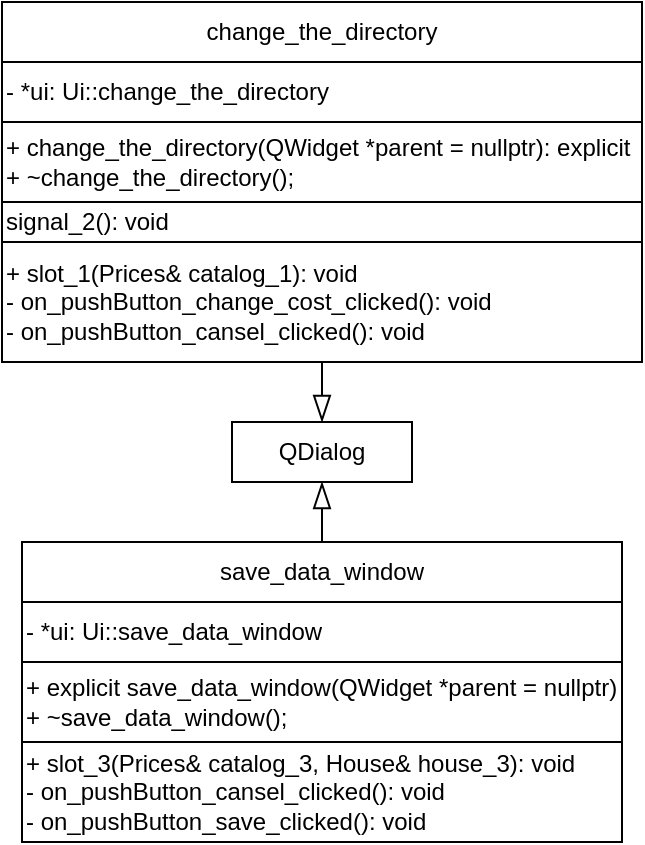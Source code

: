 <mxfile version="24.4.0" type="github">
  <diagram name="Страница — 1" id="JQNwW3wPrWegnnGDs9R6">
    <mxGraphModel dx="1099" dy="613" grid="1" gridSize="10" guides="1" tooltips="1" connect="1" arrows="1" fold="1" page="1" pageScale="1" pageWidth="827" pageHeight="1169" math="0" shadow="0">
      <root>
        <mxCell id="0" />
        <mxCell id="1" parent="0" />
        <mxCell id="LR1rTOiZXWaB5XK9vRFE-1" value="&lt;div style=&quot;margin-top: 0px; margin-bottom: 0px;&quot;&gt;&lt;span style=&quot;&quot;&gt;QDialog&lt;/span&gt;&lt;/div&gt;" style="rounded=0;whiteSpace=wrap;html=1;fontColor=default;fontStyle=0;align=center;fontFamily=Helvetica;" vertex="1" parent="1">
          <mxGeometry x="275" y="460" width="90" height="30" as="geometry" />
        </mxCell>
        <mxCell id="LR1rTOiZXWaB5XK9vRFE-2" value="&lt;div style=&quot;margin-top: 0px; margin-bottom: 0px;&quot;&gt;&lt;span style=&quot;background-color: initial; white-space: normal;&quot;&gt;- &lt;/span&gt;&lt;span style=&quot;background-color: initial; white-space: normal;&quot;&gt;*ui:&amp;nbsp;&lt;/span&gt;Ui&lt;span style=&quot;background-color: initial; white-space: normal;&quot;&gt;::&lt;/span&gt;&lt;span style=&quot;background-color: initial; white-space: normal;&quot;&gt;change_the_directory&lt;/span&gt;&lt;span style=&quot;background-color: initial; white-space: normal;&quot;&gt;&amp;nbsp;&lt;/span&gt;&lt;br&gt;&lt;/div&gt;" style="rounded=0;whiteSpace=wrap;html=1;fontColor=default;fontStyle=0;align=left;fontFamily=Helvetica;" vertex="1" parent="1">
          <mxGeometry x="160" y="280" width="320" height="30" as="geometry" />
        </mxCell>
        <mxCell id="LR1rTOiZXWaB5XK9vRFE-3" value="&lt;div style=&quot;margin-top: 0px; margin-bottom: 0px;&quot;&gt;&lt;span style=&quot;&quot;&gt;+ change_the_directory&lt;/span&gt;(&lt;span style=&quot;&quot;&gt;QWidget&lt;/span&gt;&lt;span style=&quot;&quot;&gt; &lt;/span&gt;*&lt;span style=&quot;&quot;&gt;parent&lt;/span&gt;&lt;span style=&quot;&quot;&gt; &lt;/span&gt;=&lt;span style=&quot;&quot;&gt; &lt;/span&gt;&lt;span style=&quot;&quot;&gt;nullptr&lt;/span&gt;): explicit&lt;span style=&quot;background-color: initial; white-space: normal;&quot;&gt;&lt;/span&gt;&lt;/div&gt;&lt;div style=&quot;margin-top: 0px; margin-bottom: 0px;&quot;&gt;+ ~&lt;span style=&quot;&quot;&gt;change_the_directory&lt;/span&gt;();&lt;/div&gt;" style="rounded=0;whiteSpace=wrap;html=1;fontColor=default;fontStyle=0;align=left;fontFamily=Helvetica;" vertex="1" parent="1">
          <mxGeometry x="160" y="310" width="320" height="40" as="geometry" />
        </mxCell>
        <mxCell id="LR1rTOiZXWaB5XK9vRFE-4" value="&lt;div style=&quot;margin-top: 0px; margin-bottom: 0px;&quot;&gt;&lt;span style=&quot;&quot;&gt;signal_2&lt;/span&gt;(): void&lt;span style=&quot;background-color: initial; white-space: normal;&quot;&gt;&lt;/span&gt;&lt;/div&gt;" style="rounded=0;whiteSpace=wrap;html=1;fontColor=default;fontStyle=0;align=left;fontFamily=Helvetica;" vertex="1" parent="1">
          <mxGeometry x="160" y="350" width="320" height="20" as="geometry" />
        </mxCell>
        <mxCell id="LR1rTOiZXWaB5XK9vRFE-5" value="&lt;div style=&quot;margin-top: 0px; margin-bottom: 0px;&quot;&gt;&lt;span style=&quot;&quot;&gt;+ slot_1&lt;/span&gt;(&lt;span style=&quot;&quot;&gt;Prices&lt;/span&gt;&amp;amp;&lt;span style=&quot;&quot;&gt; &lt;/span&gt;&lt;span style=&quot;&quot;&gt;catalog_1&lt;/span&gt;): void&lt;span style=&quot;background-color: initial; white-space: normal;&quot;&gt;&lt;/span&gt;&lt;/div&gt;&lt;div style=&quot;margin-top: 0px; margin-bottom: 0px;&quot;&gt;&lt;span style=&quot;&quot;&gt;- on_pushButton_change_cost_clicked&lt;/span&gt;(): void&lt;span style=&quot;background-color: initial; white-space: normal;&quot;&gt;&lt;/span&gt;&lt;/div&gt;&lt;div style=&quot;margin-top: 0px; margin-bottom: 0px;&quot;&gt;&lt;span style=&quot;&quot;&gt;- on_pushButton_cansel_clicked&lt;/span&gt;(): void&lt;span style=&quot;background-color: initial; white-space: normal;&quot;&gt;&lt;/span&gt;&lt;/div&gt;" style="rounded=0;whiteSpace=wrap;html=1;fontColor=default;fontStyle=0;align=left;fontFamily=Helvetica;" vertex="1" parent="1">
          <mxGeometry x="160" y="370" width="320" height="60" as="geometry" />
        </mxCell>
        <mxCell id="LR1rTOiZXWaB5XK9vRFE-6" value="&lt;div style=&quot;margin-top: 0px; margin-bottom: 0px;&quot;&gt;&lt;span style=&quot;&quot;&gt;change_the_directory&lt;/span&gt;&lt;/div&gt;" style="rounded=0;whiteSpace=wrap;html=1;fontColor=default;fontStyle=0;align=center;fontFamily=Helvetica;" vertex="1" parent="1">
          <mxGeometry x="160" y="250" width="320" height="30" as="geometry" />
        </mxCell>
        <mxCell id="LR1rTOiZXWaB5XK9vRFE-8" value="&lt;div style=&quot;margin-top: 0px; margin-bottom: 0px;&quot;&gt;&lt;span style=&quot;&quot;&gt;save_data_window&lt;/span&gt;&lt;/div&gt;" style="rounded=0;whiteSpace=wrap;html=1;labelBackgroundColor=none;fontColor=default;fontStyle=0;align=center;fontFamily=Helvetica;" vertex="1" parent="1">
          <mxGeometry x="170" y="520" width="300" height="30" as="geometry" />
        </mxCell>
        <mxCell id="LR1rTOiZXWaB5XK9vRFE-9" value="&lt;div style=&quot;margin-top: 0px; margin-bottom: 0px;&quot;&gt;&lt;span style=&quot;&quot;&gt;+ explicit&lt;/span&gt;&lt;span style=&quot;&quot;&gt; &lt;/span&gt;&lt;span style=&quot;&quot;&gt;save_data_window&lt;/span&gt;(&lt;span style=&quot;&quot;&gt;QWidget&lt;/span&gt;&lt;span style=&quot;&quot;&gt; &lt;/span&gt;*&lt;span style=&quot;&quot;&gt;parent&lt;/span&gt;&lt;span style=&quot;&quot;&gt; &lt;/span&gt;=&lt;span style=&quot;&quot;&gt; &lt;/span&gt;&lt;span style=&quot;&quot;&gt;nullptr&lt;/span&gt;)&lt;/div&gt;&lt;div style=&quot;margin-top: 0px; margin-bottom: 0px;&quot;&gt;+ ~&lt;span style=&quot;&quot;&gt;save_data_window&lt;/span&gt;();&lt;/div&gt;" style="rounded=0;whiteSpace=wrap;html=1;labelBackgroundColor=none;fontColor=default;fontStyle=0;align=left;fontFamily=Helvetica;" vertex="1" parent="1">
          <mxGeometry x="170" y="580" width="300" height="40" as="geometry" />
        </mxCell>
        <mxCell id="LR1rTOiZXWaB5XK9vRFE-10" value="&lt;div style=&quot;margin-top: 0px; margin-bottom: 0px;&quot;&gt;- *ui:&amp;nbsp;&lt;span style=&quot;background-color: initial;&quot;&gt;Ui&lt;/span&gt;&lt;span style=&quot;background-color: initial;&quot;&gt;::&lt;/span&gt;&lt;span style=&quot;background-color: initial;&quot;&gt;save_data_window&lt;/span&gt;&lt;span style=&quot;background-color: initial;&quot;&gt;&amp;nbsp;&lt;/span&gt;&lt;/div&gt;" style="rounded=0;whiteSpace=wrap;html=1;labelBackgroundColor=none;fontColor=default;fontStyle=0;align=left;fontFamily=Helvetica;" vertex="1" parent="1">
          <mxGeometry x="170" y="550" width="300" height="30" as="geometry" />
        </mxCell>
        <mxCell id="LR1rTOiZXWaB5XK9vRFE-11" value="&lt;div style=&quot;margin-top: 0px; margin-bottom: 0px;&quot;&gt;&lt;span style=&quot;&quot;&gt;+ &lt;/span&gt;&lt;span style=&quot;&quot;&gt;slot_3&lt;/span&gt;(&lt;span style=&quot;&quot;&gt;Prices&lt;/span&gt;&amp;amp;&lt;span style=&quot;&quot;&gt; &lt;/span&gt;&lt;span style=&quot;&quot;&gt;catalog_3&lt;/span&gt;,&lt;span style=&quot;&quot;&gt; &lt;/span&gt;&lt;span style=&quot;&quot;&gt;House&lt;/span&gt;&amp;amp;&lt;span style=&quot;&quot;&gt; &lt;/span&gt;&lt;span style=&quot;&quot;&gt;house_3&lt;/span&gt;):&amp;nbsp;&lt;span style=&quot;background-color: initial;&quot;&gt;void&lt;/span&gt;&lt;span style=&quot;background-color: initial;&quot;&gt;&amp;nbsp;&lt;/span&gt;&lt;/div&gt;&lt;div style=&quot;margin-top: 0px; margin-bottom: 0px;&quot;&gt;&lt;span style=&quot;&quot;&gt;- on_pushButton_cansel_clicked&lt;/span&gt;():&amp;nbsp;&lt;span style=&quot;background-color: initial;&quot;&gt;void&lt;/span&gt;&lt;span style=&quot;background-color: initial;&quot;&gt;&amp;nbsp;&lt;/span&gt;&lt;/div&gt;&lt;div style=&quot;margin-top: 0px; margin-bottom: 0px;&quot;&gt;&lt;span style=&quot;&quot;&gt;- on_pushButton_save_clicked&lt;/span&gt;():&amp;nbsp;&lt;span style=&quot;background-color: initial;&quot;&gt;void&lt;/span&gt;&lt;span style=&quot;background-color: initial;&quot;&gt;&amp;nbsp;&lt;/span&gt;&lt;/div&gt;" style="rounded=0;whiteSpace=wrap;html=1;labelBackgroundColor=none;fontColor=default;fontStyle=0;align=left;fontFamily=Helvetica;" vertex="1" parent="1">
          <mxGeometry x="170" y="620" width="300" height="50" as="geometry" />
        </mxCell>
        <mxCell id="LR1rTOiZXWaB5XK9vRFE-13" value="" style="endArrow=blockThin;html=1;rounded=0;endFill=0;endSize=11;startSize=9;jumpSize=8;entryX=0.5;entryY=1;entryDx=0;entryDy=0;exitX=0.5;exitY=0;exitDx=0;exitDy=0;" edge="1" parent="1" source="LR1rTOiZXWaB5XK9vRFE-8" target="LR1rTOiZXWaB5XK9vRFE-1">
          <mxGeometry width="50" height="50" relative="1" as="geometry">
            <mxPoint x="275" y="540" as="sourcePoint" />
            <mxPoint x="325" y="490" as="targetPoint" />
          </mxGeometry>
        </mxCell>
        <mxCell id="LR1rTOiZXWaB5XK9vRFE-14" value="" style="endArrow=blockThin;html=1;rounded=0;endFill=0;endSize=11;startSize=9;jumpSize=8;entryX=0.5;entryY=0;entryDx=0;entryDy=0;exitX=0.5;exitY=1;exitDx=0;exitDy=0;" edge="1" parent="1" source="LR1rTOiZXWaB5XK9vRFE-5" target="LR1rTOiZXWaB5XK9vRFE-1">
          <mxGeometry width="50" height="50" relative="1" as="geometry">
            <mxPoint x="330" y="540" as="sourcePoint" />
            <mxPoint x="330" y="500" as="targetPoint" />
          </mxGeometry>
        </mxCell>
      </root>
    </mxGraphModel>
  </diagram>
</mxfile>
